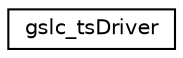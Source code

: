 digraph "Graphical Class Hierarchy"
{
  edge [fontname="Helvetica",fontsize="10",labelfontname="Helvetica",labelfontsize="10"];
  node [fontname="Helvetica",fontsize="10",shape=record];
  rankdir="LR";
  Node1 [label="gslc_tsDriver",height=0.2,width=0.4,color="black", fillcolor="white", style="filled",URL="$structgslc__tsDriver.html"];
}
